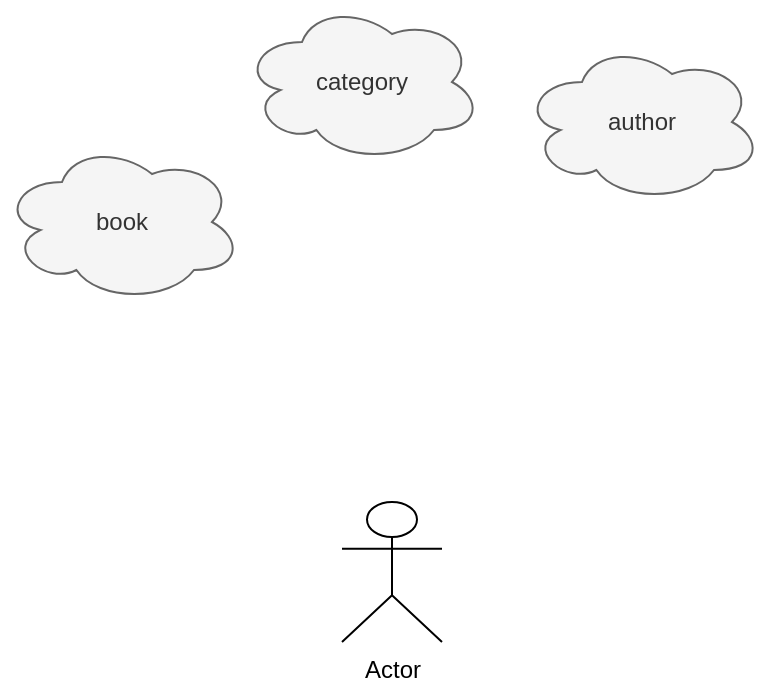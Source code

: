 <mxfile>
    <diagram id="opLcPAPssFSbwAhMN3T6" name="Page-1">
        <mxGraphModel dx="411" dy="529" grid="1" gridSize="10" guides="1" tooltips="1" connect="1" arrows="1" fold="1" page="1" pageScale="1" pageWidth="827" pageHeight="1169" math="0" shadow="0">
            <root>
                <mxCell id="0"/>
                <mxCell id="1" parent="0"/>
                <mxCell id="4" value="book" style="ellipse;shape=cloud;whiteSpace=wrap;html=1;rounded=0;fillColor=#f5f5f5;strokeColor=#666666;fontColor=#333333;" vertex="1" parent="1">
                    <mxGeometry x="10" y="180" width="120" height="80" as="geometry"/>
                </mxCell>
                <mxCell id="6" value="category" style="ellipse;shape=cloud;whiteSpace=wrap;html=1;rounded=0;fillColor=#f5f5f5;strokeColor=#666666;fontColor=#333333;" vertex="1" parent="1">
                    <mxGeometry x="130" y="110" width="120" height="80" as="geometry"/>
                </mxCell>
                <mxCell id="8" value="Actor" style="shape=umlActor;verticalLabelPosition=bottom;verticalAlign=top;html=1;outlineConnect=0;rounded=0;" vertex="1" parent="1">
                    <mxGeometry x="180" y="360" width="50" height="70" as="geometry"/>
                </mxCell>
                <mxCell id="10" value="author" style="ellipse;shape=cloud;whiteSpace=wrap;html=1;rounded=0;fillColor=#f5f5f5;strokeColor=#666666;fontColor=#333333;" vertex="1" parent="1">
                    <mxGeometry x="270" y="130" width="120" height="80" as="geometry"/>
                </mxCell>
            </root>
        </mxGraphModel>
    </diagram>
</mxfile>